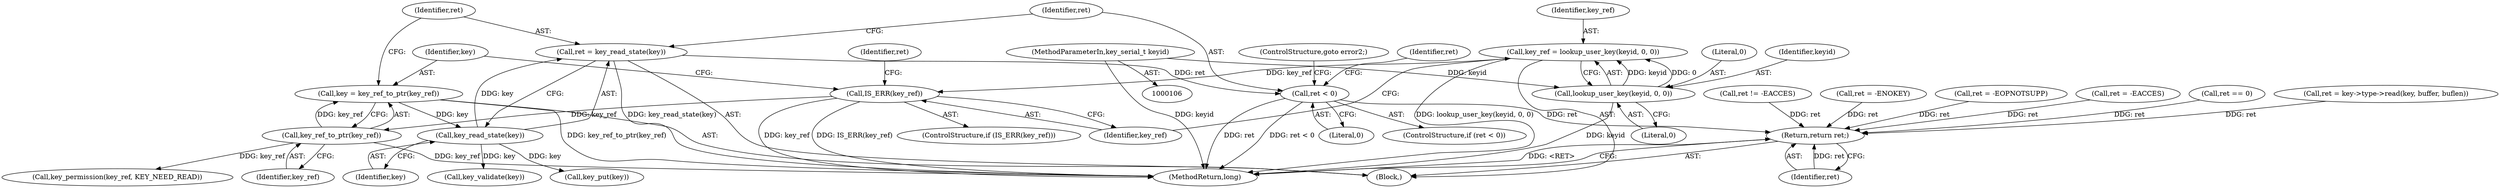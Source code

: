 digraph "0_linux_363b02dab09b3226f3bd1420dad9c72b79a42a76_9@API" {
"1000133" [label="(Call,ret = key_read_state(key))"];
"1000135" [label="(Call,key_read_state(key))"];
"1000129" [label="(Call,key = key_ref_to_ptr(key_ref))"];
"1000131" [label="(Call,key_ref_to_ptr(key_ref))"];
"1000121" [label="(Call,IS_ERR(key_ref))"];
"1000114" [label="(Call,key_ref = lookup_user_key(keyid, 0, 0))"];
"1000116" [label="(Call,lookup_user_key(keyid, 0, 0))"];
"1000107" [label="(MethodParameterIn,key_serial_t keyid)"];
"1000138" [label="(Call,ret < 0)"];
"1000208" [label="(Return,return ret;)"];
"1000121" [label="(Call,IS_ERR(key_ref))"];
"1000193" [label="(Call,ret = key->type->read(key, buffer, buflen))"];
"1000138" [label="(Call,ret < 0)"];
"1000208" [label="(Return,return ret;)"];
"1000153" [label="(Call,ret != -EACCES)"];
"1000110" [label="(Block,)"];
"1000187" [label="(Call,key_validate(key))"];
"1000124" [label="(Call,ret = -ENOKEY)"];
"1000107" [label="(MethodParameterIn,key_serial_t keyid)"];
"1000114" [label="(Call,key_ref = lookup_user_key(keyid, 0, 0))"];
"1000132" [label="(Identifier,key_ref)"];
"1000130" [label="(Identifier,key)"];
"1000115" [label="(Identifier,key_ref)"];
"1000140" [label="(Literal,0)"];
"1000169" [label="(Call,ret = -EOPNOTSUPP)"];
"1000122" [label="(Identifier,key_ref)"];
"1000129" [label="(Call,key = key_ref_to_ptr(key_ref))"];
"1000116" [label="(Call,lookup_user_key(keyid, 0, 0))"];
"1000131" [label="(Call,key_ref_to_ptr(key_ref))"];
"1000137" [label="(ControlStructure,if (ret < 0))"];
"1000135" [label="(Call,key_read_state(key))"];
"1000118" [label="(Literal,0)"];
"1000205" [label="(Call,key_put(key))"];
"1000209" [label="(Identifier,ret)"];
"1000133" [label="(Call,ret = key_read_state(key))"];
"1000136" [label="(Identifier,key)"];
"1000210" [label="(MethodReturn,long)"];
"1000144" [label="(Call,key_permission(key_ref, KEY_NEED_READ))"];
"1000119" [label="(Literal,0)"];
"1000120" [label="(ControlStructure,if (IS_ERR(key_ref)))"];
"1000139" [label="(Identifier,ret)"];
"1000117" [label="(Identifier,keyid)"];
"1000163" [label="(Call,ret = -EACCES)"];
"1000141" [label="(ControlStructure,goto error2;)"];
"1000143" [label="(Identifier,ret)"];
"1000125" [label="(Identifier,ret)"];
"1000190" [label="(Call,ret == 0)"];
"1000134" [label="(Identifier,ret)"];
"1000133" -> "1000110"  [label="AST: "];
"1000133" -> "1000135"  [label="CFG: "];
"1000134" -> "1000133"  [label="AST: "];
"1000135" -> "1000133"  [label="AST: "];
"1000139" -> "1000133"  [label="CFG: "];
"1000133" -> "1000210"  [label="DDG: key_read_state(key)"];
"1000135" -> "1000133"  [label="DDG: key"];
"1000133" -> "1000138"  [label="DDG: ret"];
"1000135" -> "1000136"  [label="CFG: "];
"1000136" -> "1000135"  [label="AST: "];
"1000129" -> "1000135"  [label="DDG: key"];
"1000135" -> "1000187"  [label="DDG: key"];
"1000135" -> "1000205"  [label="DDG: key"];
"1000129" -> "1000110"  [label="AST: "];
"1000129" -> "1000131"  [label="CFG: "];
"1000130" -> "1000129"  [label="AST: "];
"1000131" -> "1000129"  [label="AST: "];
"1000134" -> "1000129"  [label="CFG: "];
"1000129" -> "1000210"  [label="DDG: key_ref_to_ptr(key_ref)"];
"1000131" -> "1000129"  [label="DDG: key_ref"];
"1000131" -> "1000132"  [label="CFG: "];
"1000132" -> "1000131"  [label="AST: "];
"1000131" -> "1000210"  [label="DDG: key_ref"];
"1000121" -> "1000131"  [label="DDG: key_ref"];
"1000131" -> "1000144"  [label="DDG: key_ref"];
"1000121" -> "1000120"  [label="AST: "];
"1000121" -> "1000122"  [label="CFG: "];
"1000122" -> "1000121"  [label="AST: "];
"1000125" -> "1000121"  [label="CFG: "];
"1000130" -> "1000121"  [label="CFG: "];
"1000121" -> "1000210"  [label="DDG: IS_ERR(key_ref)"];
"1000121" -> "1000210"  [label="DDG: key_ref"];
"1000114" -> "1000121"  [label="DDG: key_ref"];
"1000114" -> "1000110"  [label="AST: "];
"1000114" -> "1000116"  [label="CFG: "];
"1000115" -> "1000114"  [label="AST: "];
"1000116" -> "1000114"  [label="AST: "];
"1000122" -> "1000114"  [label="CFG: "];
"1000114" -> "1000210"  [label="DDG: lookup_user_key(keyid, 0, 0)"];
"1000116" -> "1000114"  [label="DDG: keyid"];
"1000116" -> "1000114"  [label="DDG: 0"];
"1000116" -> "1000119"  [label="CFG: "];
"1000117" -> "1000116"  [label="AST: "];
"1000118" -> "1000116"  [label="AST: "];
"1000119" -> "1000116"  [label="AST: "];
"1000116" -> "1000210"  [label="DDG: keyid"];
"1000107" -> "1000116"  [label="DDG: keyid"];
"1000107" -> "1000106"  [label="AST: "];
"1000107" -> "1000210"  [label="DDG: keyid"];
"1000138" -> "1000137"  [label="AST: "];
"1000138" -> "1000140"  [label="CFG: "];
"1000139" -> "1000138"  [label="AST: "];
"1000140" -> "1000138"  [label="AST: "];
"1000141" -> "1000138"  [label="CFG: "];
"1000143" -> "1000138"  [label="CFG: "];
"1000138" -> "1000210"  [label="DDG: ret"];
"1000138" -> "1000210"  [label="DDG: ret < 0"];
"1000138" -> "1000208"  [label="DDG: ret"];
"1000208" -> "1000110"  [label="AST: "];
"1000208" -> "1000209"  [label="CFG: "];
"1000209" -> "1000208"  [label="AST: "];
"1000210" -> "1000208"  [label="CFG: "];
"1000208" -> "1000210"  [label="DDG: <RET>"];
"1000209" -> "1000208"  [label="DDG: ret"];
"1000163" -> "1000208"  [label="DDG: ret"];
"1000190" -> "1000208"  [label="DDG: ret"];
"1000153" -> "1000208"  [label="DDG: ret"];
"1000169" -> "1000208"  [label="DDG: ret"];
"1000124" -> "1000208"  [label="DDG: ret"];
"1000193" -> "1000208"  [label="DDG: ret"];
}
